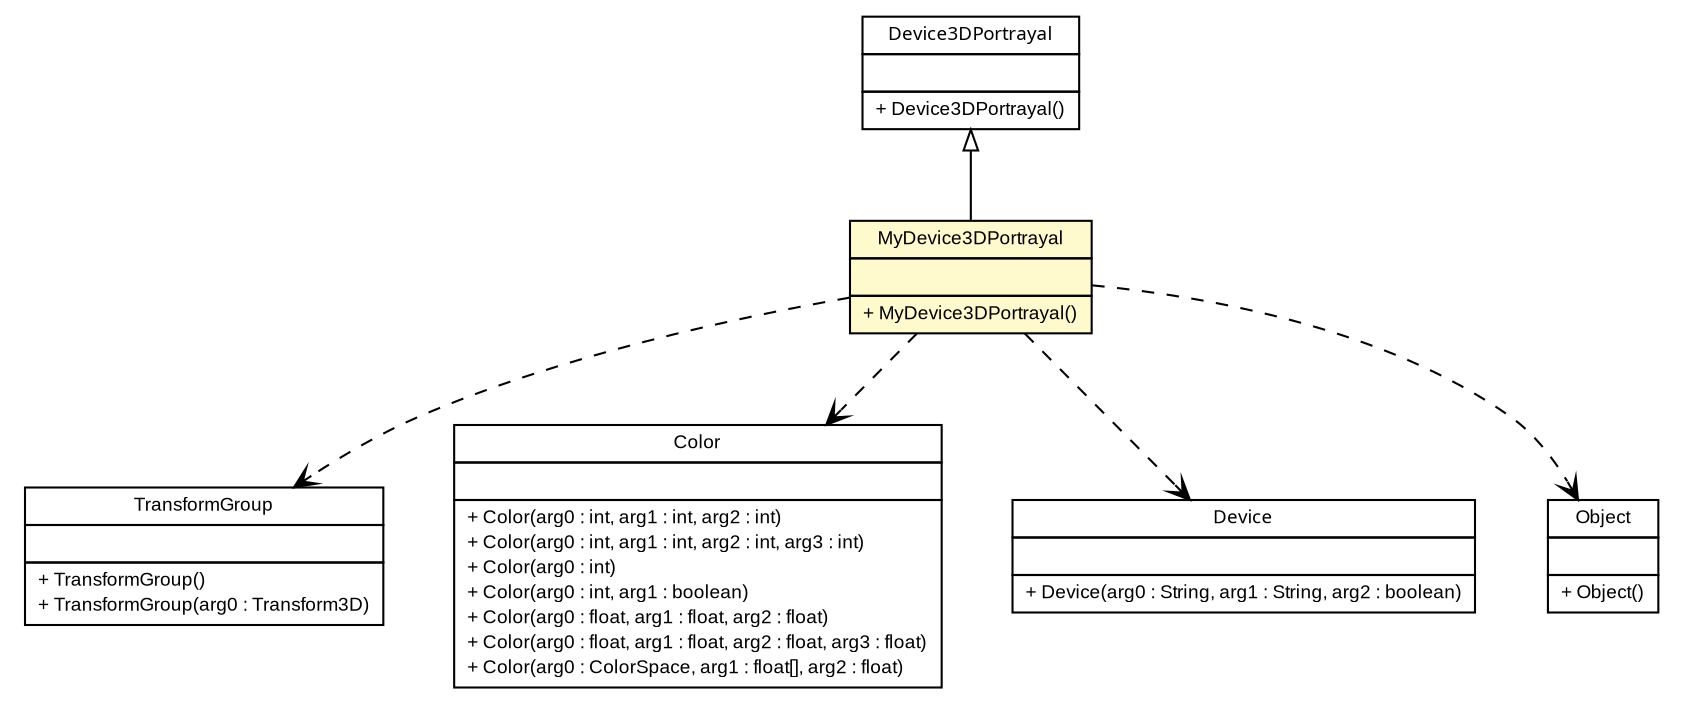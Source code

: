 #!/usr/local/bin/dot
#
# Class diagram 
# Generated by UMLGraph version 5.1 (http://www.umlgraph.org/)
#

digraph G {
	edge [fontname="arial",fontsize=10,labelfontname="arial",labelfontsize=10];
	node [fontname="arial",fontsize=10,shape=plaintext];
	nodesep=0.25;
	ranksep=0.5;
	// es.upm.dit.gsi.shanks.model.element.device.portrayal.test.MyDevice3DPortrayal
	c2869 [label=<<table title="es.upm.dit.gsi.shanks.model.element.device.portrayal.test.MyDevice3DPortrayal" border="0" cellborder="1" cellspacing="0" cellpadding="2" port="p" bgcolor="lemonChiffon" href="./MyDevice3DPortrayal.html">
		<tr><td><table border="0" cellspacing="0" cellpadding="1">
<tr><td align="center" balign="center"> MyDevice3DPortrayal </td></tr>
		</table></td></tr>
		<tr><td><table border="0" cellspacing="0" cellpadding="1">
<tr><td align="left" balign="left">  </td></tr>
		</table></td></tr>
		<tr><td><table border="0" cellspacing="0" cellpadding="1">
<tr><td align="left" balign="left"> + MyDevice3DPortrayal() </td></tr>
		</table></td></tr>
		</table>>, fontname="arial", fontcolor="black", fontsize=9.0];
	//es.upm.dit.gsi.shanks.model.element.device.portrayal.test.MyDevice3DPortrayal extends es.upm.dit.gsi.shanks.model.element.device.portrayal.Device3DPortrayal
	c2935:p -> c2869:p [dir=back,arrowtail=empty];
	// es.upm.dit.gsi.shanks.model.element.device.portrayal.test.MyDevice3DPortrayal DEPEND javax.media.j3d.TransformGroup
	c2869:p -> c2937:p [taillabel="", label="", headlabel="", fontname="arial", fontcolor="black", fontsize=10.0, color="black", arrowhead=open, style=dashed];
	// es.upm.dit.gsi.shanks.model.element.device.portrayal.test.MyDevice3DPortrayal DEPEND java.awt.Color
	c2869:p -> c2944:p [taillabel="", label="", headlabel="", fontname="arial", fontcolor="black", fontsize=10.0, color="black", arrowhead=open, style=dashed];
	// es.upm.dit.gsi.shanks.model.element.device.portrayal.test.MyDevice3DPortrayal DEPEND es.upm.dit.gsi.shanks.model.element.device.Device
	c2869:p -> c2945:p [taillabel="", label="", headlabel="", fontname="arial", fontcolor="black", fontsize=10.0, color="black", arrowhead=open, style=dashed];
	// es.upm.dit.gsi.shanks.model.element.device.portrayal.test.MyDevice3DPortrayal DEPEND java.lang.Object
	c2869:p -> c2946:p [taillabel="", label="", headlabel="", fontname="arial", fontcolor="black", fontsize=10.0, color="black", arrowhead=open, style=dashed];
	// es.upm.dit.gsi.shanks.model.element.device.portrayal.Device3DPortrayal
	c2935 [label=<<table title="es.upm.dit.gsi.shanks.model.element.device.portrayal.Device3DPortrayal" border="0" cellborder="1" cellspacing="0" cellpadding="2" port="p" href="http://java.sun.com/j2se/1.4.2/docs/api/es/upm/dit/gsi/shanks/model/element/device/portrayal/Device3DPortrayal.html">
		<tr><td><table border="0" cellspacing="0" cellpadding="1">
<tr><td align="center" balign="center"><font face="ariali"> Device3DPortrayal </font></td></tr>
		</table></td></tr>
		<tr><td><table border="0" cellspacing="0" cellpadding="1">
<tr><td align="left" balign="left">  </td></tr>
		</table></td></tr>
		<tr><td><table border="0" cellspacing="0" cellpadding="1">
<tr><td align="left" balign="left"> + Device3DPortrayal() </td></tr>
		</table></td></tr>
		</table>>, fontname="arial", fontcolor="black", fontsize=9.0];
	// java.lang.Object
	c2946 [label=<<table title="java.lang.Object" border="0" cellborder="1" cellspacing="0" cellpadding="2" port="p" href="http://java.sun.com/j2se/1.4.2/docs/api/java/lang/Object.html">
		<tr><td><table border="0" cellspacing="0" cellpadding="1">
<tr><td align="center" balign="center"> Object </td></tr>
		</table></td></tr>
		<tr><td><table border="0" cellspacing="0" cellpadding="1">
<tr><td align="left" balign="left">  </td></tr>
		</table></td></tr>
		<tr><td><table border="0" cellspacing="0" cellpadding="1">
<tr><td align="left" balign="left"> + Object() </td></tr>
		</table></td></tr>
		</table>>, fontname="arial", fontcolor="black", fontsize=9.0];
	// javax.media.j3d.TransformGroup
	c2937 [label=<<table title="javax.media.j3d.TransformGroup" border="0" cellborder="1" cellspacing="0" cellpadding="2" port="p" href="http://java.sun.com/j2se/1.4.2/docs/api/javax/media/j3d/TransformGroup.html">
		<tr><td><table border="0" cellspacing="0" cellpadding="1">
<tr><td align="center" balign="center"> TransformGroup </td></tr>
		</table></td></tr>
		<tr><td><table border="0" cellspacing="0" cellpadding="1">
<tr><td align="left" balign="left">  </td></tr>
		</table></td></tr>
		<tr><td><table border="0" cellspacing="0" cellpadding="1">
<tr><td align="left" balign="left"> + TransformGroup() </td></tr>
<tr><td align="left" balign="left"> + TransformGroup(arg0 : Transform3D) </td></tr>
		</table></td></tr>
		</table>>, fontname="arial", fontcolor="black", fontsize=9.0];
	// java.awt.Color
	c2944 [label=<<table title="java.awt.Color" border="0" cellborder="1" cellspacing="0" cellpadding="2" port="p" href="http://java.sun.com/j2se/1.4.2/docs/api/java/awt/Color.html">
		<tr><td><table border="0" cellspacing="0" cellpadding="1">
<tr><td align="center" balign="center"> Color </td></tr>
		</table></td></tr>
		<tr><td><table border="0" cellspacing="0" cellpadding="1">
<tr><td align="left" balign="left">  </td></tr>
		</table></td></tr>
		<tr><td><table border="0" cellspacing="0" cellpadding="1">
<tr><td align="left" balign="left"> + Color(arg0 : int, arg1 : int, arg2 : int) </td></tr>
<tr><td align="left" balign="left"> + Color(arg0 : int, arg1 : int, arg2 : int, arg3 : int) </td></tr>
<tr><td align="left" balign="left"> + Color(arg0 : int) </td></tr>
<tr><td align="left" balign="left"> + Color(arg0 : int, arg1 : boolean) </td></tr>
<tr><td align="left" balign="left"> + Color(arg0 : float, arg1 : float, arg2 : float) </td></tr>
<tr><td align="left" balign="left"> + Color(arg0 : float, arg1 : float, arg2 : float, arg3 : float) </td></tr>
<tr><td align="left" balign="left"> + Color(arg0 : ColorSpace, arg1 : float[], arg2 : float) </td></tr>
		</table></td></tr>
		</table>>, fontname="arial", fontcolor="black", fontsize=9.0];
	// es.upm.dit.gsi.shanks.model.element.device.Device
	c2945 [label=<<table title="es.upm.dit.gsi.shanks.model.element.device.Device" border="0" cellborder="1" cellspacing="0" cellpadding="2" port="p" href="http://java.sun.com/j2se/1.4.2/docs/api/es/upm/dit/gsi/shanks/model/element/device/Device.html">
		<tr><td><table border="0" cellspacing="0" cellpadding="1">
<tr><td align="center" balign="center"><font face="ariali"> Device </font></td></tr>
		</table></td></tr>
		<tr><td><table border="0" cellspacing="0" cellpadding="1">
<tr><td align="left" balign="left">  </td></tr>
		</table></td></tr>
		<tr><td><table border="0" cellspacing="0" cellpadding="1">
<tr><td align="left" balign="left"> + Device(arg0 : String, arg1 : String, arg2 : boolean) </td></tr>
		</table></td></tr>
		</table>>, fontname="arial", fontcolor="black", fontsize=9.0];
}

